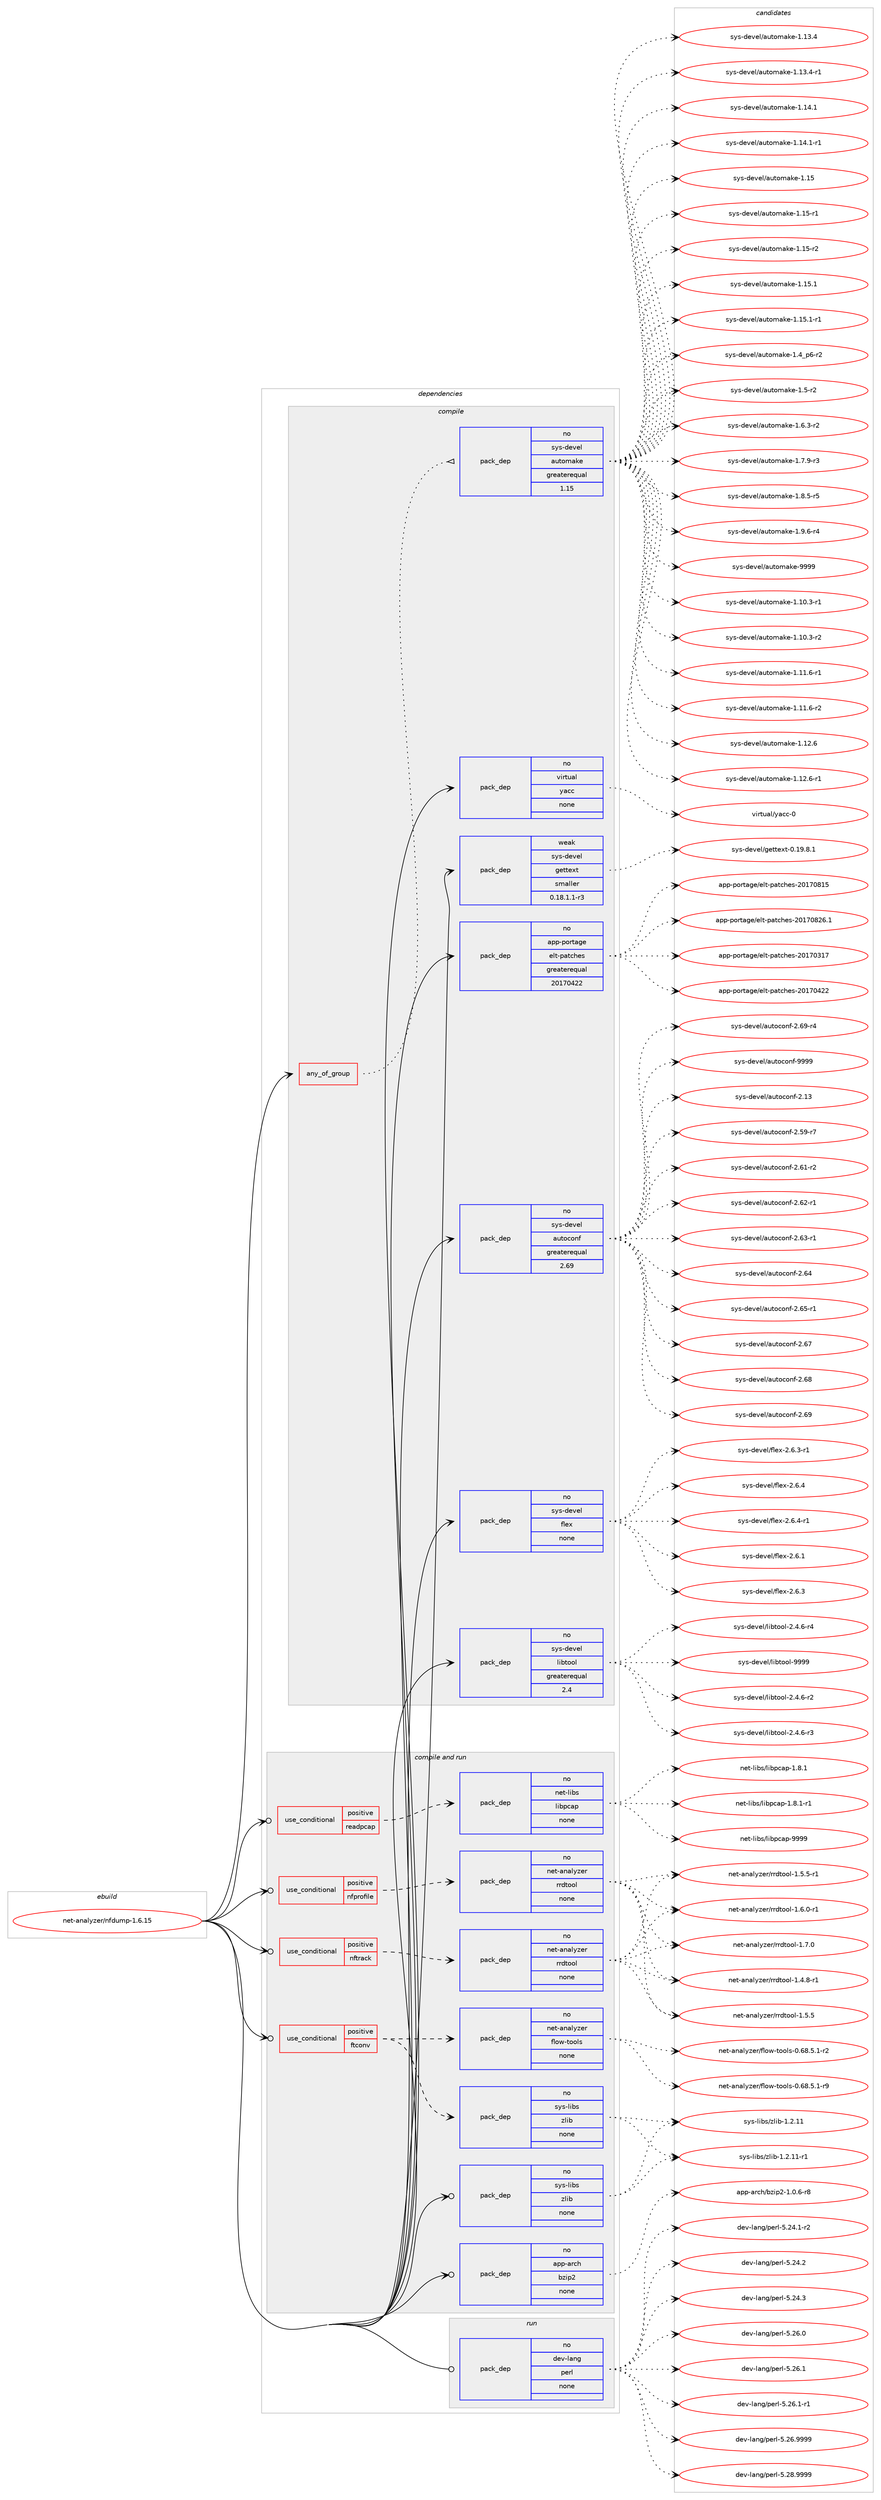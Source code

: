 digraph prolog {

# *************
# Graph options
# *************

newrank=true;
concentrate=true;
compound=true;
graph [rankdir=LR,fontname=Helvetica,fontsize=10,ranksep=1.5];#, ranksep=2.5, nodesep=0.2];
edge  [arrowhead=vee];
node  [fontname=Helvetica,fontsize=10];

# **********
# The ebuild
# **********

subgraph cluster_leftcol {
color=gray;
rank=same;
label=<<i>ebuild</i>>;
id [label="net-analyzer/nfdump-1.6.15", color=red, width=4, href="../net-analyzer/nfdump-1.6.15.svg"];
}

# ****************
# The dependencies
# ****************

subgraph cluster_midcol {
color=gray;
label=<<i>dependencies</i>>;
subgraph cluster_compile {
fillcolor="#eeeeee";
style=filled;
label=<<i>compile</i>>;
subgraph any6386 {
dependency402212 [label=<<TABLE BORDER="0" CELLBORDER="1" CELLSPACING="0" CELLPADDING="4"><TR><TD CELLPADDING="10">any_of_group</TD></TR></TABLE>>, shape=none, color=red];subgraph pack296433 {
dependency402213 [label=<<TABLE BORDER="0" CELLBORDER="1" CELLSPACING="0" CELLPADDING="4" WIDTH="220"><TR><TD ROWSPAN="6" CELLPADDING="30">pack_dep</TD></TR><TR><TD WIDTH="110">no</TD></TR><TR><TD>sys-devel</TD></TR><TR><TD>automake</TD></TR><TR><TD>greaterequal</TD></TR><TR><TD>1.15</TD></TR></TABLE>>, shape=none, color=blue];
}
dependency402212:e -> dependency402213:w [weight=20,style="dotted",arrowhead="oinv"];
}
id:e -> dependency402212:w [weight=20,style="solid",arrowhead="vee"];
subgraph pack296434 {
dependency402214 [label=<<TABLE BORDER="0" CELLBORDER="1" CELLSPACING="0" CELLPADDING="4" WIDTH="220"><TR><TD ROWSPAN="6" CELLPADDING="30">pack_dep</TD></TR><TR><TD WIDTH="110">no</TD></TR><TR><TD>app-portage</TD></TR><TR><TD>elt-patches</TD></TR><TR><TD>greaterequal</TD></TR><TR><TD>20170422</TD></TR></TABLE>>, shape=none, color=blue];
}
id:e -> dependency402214:w [weight=20,style="solid",arrowhead="vee"];
subgraph pack296435 {
dependency402215 [label=<<TABLE BORDER="0" CELLBORDER="1" CELLSPACING="0" CELLPADDING="4" WIDTH="220"><TR><TD ROWSPAN="6" CELLPADDING="30">pack_dep</TD></TR><TR><TD WIDTH="110">no</TD></TR><TR><TD>sys-devel</TD></TR><TR><TD>autoconf</TD></TR><TR><TD>greaterequal</TD></TR><TR><TD>2.69</TD></TR></TABLE>>, shape=none, color=blue];
}
id:e -> dependency402215:w [weight=20,style="solid",arrowhead="vee"];
subgraph pack296436 {
dependency402216 [label=<<TABLE BORDER="0" CELLBORDER="1" CELLSPACING="0" CELLPADDING="4" WIDTH="220"><TR><TD ROWSPAN="6" CELLPADDING="30">pack_dep</TD></TR><TR><TD WIDTH="110">no</TD></TR><TR><TD>sys-devel</TD></TR><TR><TD>flex</TD></TR><TR><TD>none</TD></TR><TR><TD></TD></TR></TABLE>>, shape=none, color=blue];
}
id:e -> dependency402216:w [weight=20,style="solid",arrowhead="vee"];
subgraph pack296437 {
dependency402217 [label=<<TABLE BORDER="0" CELLBORDER="1" CELLSPACING="0" CELLPADDING="4" WIDTH="220"><TR><TD ROWSPAN="6" CELLPADDING="30">pack_dep</TD></TR><TR><TD WIDTH="110">no</TD></TR><TR><TD>sys-devel</TD></TR><TR><TD>libtool</TD></TR><TR><TD>greaterequal</TD></TR><TR><TD>2.4</TD></TR></TABLE>>, shape=none, color=blue];
}
id:e -> dependency402217:w [weight=20,style="solid",arrowhead="vee"];
subgraph pack296438 {
dependency402218 [label=<<TABLE BORDER="0" CELLBORDER="1" CELLSPACING="0" CELLPADDING="4" WIDTH="220"><TR><TD ROWSPAN="6" CELLPADDING="30">pack_dep</TD></TR><TR><TD WIDTH="110">no</TD></TR><TR><TD>virtual</TD></TR><TR><TD>yacc</TD></TR><TR><TD>none</TD></TR><TR><TD></TD></TR></TABLE>>, shape=none, color=blue];
}
id:e -> dependency402218:w [weight=20,style="solid",arrowhead="vee"];
subgraph pack296439 {
dependency402219 [label=<<TABLE BORDER="0" CELLBORDER="1" CELLSPACING="0" CELLPADDING="4" WIDTH="220"><TR><TD ROWSPAN="6" CELLPADDING="30">pack_dep</TD></TR><TR><TD WIDTH="110">weak</TD></TR><TR><TD>sys-devel</TD></TR><TR><TD>gettext</TD></TR><TR><TD>smaller</TD></TR><TR><TD>0.18.1.1-r3</TD></TR></TABLE>>, shape=none, color=blue];
}
id:e -> dependency402219:w [weight=20,style="solid",arrowhead="vee"];
}
subgraph cluster_compileandrun {
fillcolor="#eeeeee";
style=filled;
label=<<i>compile and run</i>>;
subgraph cond99208 {
dependency402220 [label=<<TABLE BORDER="0" CELLBORDER="1" CELLSPACING="0" CELLPADDING="4"><TR><TD ROWSPAN="3" CELLPADDING="10">use_conditional</TD></TR><TR><TD>positive</TD></TR><TR><TD>ftconv</TD></TR></TABLE>>, shape=none, color=red];
subgraph pack296440 {
dependency402221 [label=<<TABLE BORDER="0" CELLBORDER="1" CELLSPACING="0" CELLPADDING="4" WIDTH="220"><TR><TD ROWSPAN="6" CELLPADDING="30">pack_dep</TD></TR><TR><TD WIDTH="110">no</TD></TR><TR><TD>sys-libs</TD></TR><TR><TD>zlib</TD></TR><TR><TD>none</TD></TR><TR><TD></TD></TR></TABLE>>, shape=none, color=blue];
}
dependency402220:e -> dependency402221:w [weight=20,style="dashed",arrowhead="vee"];
subgraph pack296441 {
dependency402222 [label=<<TABLE BORDER="0" CELLBORDER="1" CELLSPACING="0" CELLPADDING="4" WIDTH="220"><TR><TD ROWSPAN="6" CELLPADDING="30">pack_dep</TD></TR><TR><TD WIDTH="110">no</TD></TR><TR><TD>net-analyzer</TD></TR><TR><TD>flow-tools</TD></TR><TR><TD>none</TD></TR><TR><TD></TD></TR></TABLE>>, shape=none, color=blue];
}
dependency402220:e -> dependency402222:w [weight=20,style="dashed",arrowhead="vee"];
}
id:e -> dependency402220:w [weight=20,style="solid",arrowhead="odotvee"];
subgraph cond99209 {
dependency402223 [label=<<TABLE BORDER="0" CELLBORDER="1" CELLSPACING="0" CELLPADDING="4"><TR><TD ROWSPAN="3" CELLPADDING="10">use_conditional</TD></TR><TR><TD>positive</TD></TR><TR><TD>nfprofile</TD></TR></TABLE>>, shape=none, color=red];
subgraph pack296442 {
dependency402224 [label=<<TABLE BORDER="0" CELLBORDER="1" CELLSPACING="0" CELLPADDING="4" WIDTH="220"><TR><TD ROWSPAN="6" CELLPADDING="30">pack_dep</TD></TR><TR><TD WIDTH="110">no</TD></TR><TR><TD>net-analyzer</TD></TR><TR><TD>rrdtool</TD></TR><TR><TD>none</TD></TR><TR><TD></TD></TR></TABLE>>, shape=none, color=blue];
}
dependency402223:e -> dependency402224:w [weight=20,style="dashed",arrowhead="vee"];
}
id:e -> dependency402223:w [weight=20,style="solid",arrowhead="odotvee"];
subgraph cond99210 {
dependency402225 [label=<<TABLE BORDER="0" CELLBORDER="1" CELLSPACING="0" CELLPADDING="4"><TR><TD ROWSPAN="3" CELLPADDING="10">use_conditional</TD></TR><TR><TD>positive</TD></TR><TR><TD>nftrack</TD></TR></TABLE>>, shape=none, color=red];
subgraph pack296443 {
dependency402226 [label=<<TABLE BORDER="0" CELLBORDER="1" CELLSPACING="0" CELLPADDING="4" WIDTH="220"><TR><TD ROWSPAN="6" CELLPADDING="30">pack_dep</TD></TR><TR><TD WIDTH="110">no</TD></TR><TR><TD>net-analyzer</TD></TR><TR><TD>rrdtool</TD></TR><TR><TD>none</TD></TR><TR><TD></TD></TR></TABLE>>, shape=none, color=blue];
}
dependency402225:e -> dependency402226:w [weight=20,style="dashed",arrowhead="vee"];
}
id:e -> dependency402225:w [weight=20,style="solid",arrowhead="odotvee"];
subgraph cond99211 {
dependency402227 [label=<<TABLE BORDER="0" CELLBORDER="1" CELLSPACING="0" CELLPADDING="4"><TR><TD ROWSPAN="3" CELLPADDING="10">use_conditional</TD></TR><TR><TD>positive</TD></TR><TR><TD>readpcap</TD></TR></TABLE>>, shape=none, color=red];
subgraph pack296444 {
dependency402228 [label=<<TABLE BORDER="0" CELLBORDER="1" CELLSPACING="0" CELLPADDING="4" WIDTH="220"><TR><TD ROWSPAN="6" CELLPADDING="30">pack_dep</TD></TR><TR><TD WIDTH="110">no</TD></TR><TR><TD>net-libs</TD></TR><TR><TD>libpcap</TD></TR><TR><TD>none</TD></TR><TR><TD></TD></TR></TABLE>>, shape=none, color=blue];
}
dependency402227:e -> dependency402228:w [weight=20,style="dashed",arrowhead="vee"];
}
id:e -> dependency402227:w [weight=20,style="solid",arrowhead="odotvee"];
subgraph pack296445 {
dependency402229 [label=<<TABLE BORDER="0" CELLBORDER="1" CELLSPACING="0" CELLPADDING="4" WIDTH="220"><TR><TD ROWSPAN="6" CELLPADDING="30">pack_dep</TD></TR><TR><TD WIDTH="110">no</TD></TR><TR><TD>app-arch</TD></TR><TR><TD>bzip2</TD></TR><TR><TD>none</TD></TR><TR><TD></TD></TR></TABLE>>, shape=none, color=blue];
}
id:e -> dependency402229:w [weight=20,style="solid",arrowhead="odotvee"];
subgraph pack296446 {
dependency402230 [label=<<TABLE BORDER="0" CELLBORDER="1" CELLSPACING="0" CELLPADDING="4" WIDTH="220"><TR><TD ROWSPAN="6" CELLPADDING="30">pack_dep</TD></TR><TR><TD WIDTH="110">no</TD></TR><TR><TD>sys-libs</TD></TR><TR><TD>zlib</TD></TR><TR><TD>none</TD></TR><TR><TD></TD></TR></TABLE>>, shape=none, color=blue];
}
id:e -> dependency402230:w [weight=20,style="solid",arrowhead="odotvee"];
}
subgraph cluster_run {
fillcolor="#eeeeee";
style=filled;
label=<<i>run</i>>;
subgraph pack296447 {
dependency402231 [label=<<TABLE BORDER="0" CELLBORDER="1" CELLSPACING="0" CELLPADDING="4" WIDTH="220"><TR><TD ROWSPAN="6" CELLPADDING="30">pack_dep</TD></TR><TR><TD WIDTH="110">no</TD></TR><TR><TD>dev-lang</TD></TR><TR><TD>perl</TD></TR><TR><TD>none</TD></TR><TR><TD></TD></TR></TABLE>>, shape=none, color=blue];
}
id:e -> dependency402231:w [weight=20,style="solid",arrowhead="odot"];
}
}

# **************
# The candidates
# **************

subgraph cluster_choices {
rank=same;
color=gray;
label=<<i>candidates</i>>;

subgraph choice296433 {
color=black;
nodesep=1;
choice11512111545100101118101108479711711611110997107101454946494846514511449 [label="sys-devel/automake-1.10.3-r1", color=red, width=4,href="../sys-devel/automake-1.10.3-r1.svg"];
choice11512111545100101118101108479711711611110997107101454946494846514511450 [label="sys-devel/automake-1.10.3-r2", color=red, width=4,href="../sys-devel/automake-1.10.3-r2.svg"];
choice11512111545100101118101108479711711611110997107101454946494946544511449 [label="sys-devel/automake-1.11.6-r1", color=red, width=4,href="../sys-devel/automake-1.11.6-r1.svg"];
choice11512111545100101118101108479711711611110997107101454946494946544511450 [label="sys-devel/automake-1.11.6-r2", color=red, width=4,href="../sys-devel/automake-1.11.6-r2.svg"];
choice1151211154510010111810110847971171161111099710710145494649504654 [label="sys-devel/automake-1.12.6", color=red, width=4,href="../sys-devel/automake-1.12.6.svg"];
choice11512111545100101118101108479711711611110997107101454946495046544511449 [label="sys-devel/automake-1.12.6-r1", color=red, width=4,href="../sys-devel/automake-1.12.6-r1.svg"];
choice1151211154510010111810110847971171161111099710710145494649514652 [label="sys-devel/automake-1.13.4", color=red, width=4,href="../sys-devel/automake-1.13.4.svg"];
choice11512111545100101118101108479711711611110997107101454946495146524511449 [label="sys-devel/automake-1.13.4-r1", color=red, width=4,href="../sys-devel/automake-1.13.4-r1.svg"];
choice1151211154510010111810110847971171161111099710710145494649524649 [label="sys-devel/automake-1.14.1", color=red, width=4,href="../sys-devel/automake-1.14.1.svg"];
choice11512111545100101118101108479711711611110997107101454946495246494511449 [label="sys-devel/automake-1.14.1-r1", color=red, width=4,href="../sys-devel/automake-1.14.1-r1.svg"];
choice115121115451001011181011084797117116111109971071014549464953 [label="sys-devel/automake-1.15", color=red, width=4,href="../sys-devel/automake-1.15.svg"];
choice1151211154510010111810110847971171161111099710710145494649534511449 [label="sys-devel/automake-1.15-r1", color=red, width=4,href="../sys-devel/automake-1.15-r1.svg"];
choice1151211154510010111810110847971171161111099710710145494649534511450 [label="sys-devel/automake-1.15-r2", color=red, width=4,href="../sys-devel/automake-1.15-r2.svg"];
choice1151211154510010111810110847971171161111099710710145494649534649 [label="sys-devel/automake-1.15.1", color=red, width=4,href="../sys-devel/automake-1.15.1.svg"];
choice11512111545100101118101108479711711611110997107101454946495346494511449 [label="sys-devel/automake-1.15.1-r1", color=red, width=4,href="../sys-devel/automake-1.15.1-r1.svg"];
choice115121115451001011181011084797117116111109971071014549465295112544511450 [label="sys-devel/automake-1.4_p6-r2", color=red, width=4,href="../sys-devel/automake-1.4_p6-r2.svg"];
choice11512111545100101118101108479711711611110997107101454946534511450 [label="sys-devel/automake-1.5-r2", color=red, width=4,href="../sys-devel/automake-1.5-r2.svg"];
choice115121115451001011181011084797117116111109971071014549465446514511450 [label="sys-devel/automake-1.6.3-r2", color=red, width=4,href="../sys-devel/automake-1.6.3-r2.svg"];
choice115121115451001011181011084797117116111109971071014549465546574511451 [label="sys-devel/automake-1.7.9-r3", color=red, width=4,href="../sys-devel/automake-1.7.9-r3.svg"];
choice115121115451001011181011084797117116111109971071014549465646534511453 [label="sys-devel/automake-1.8.5-r5", color=red, width=4,href="../sys-devel/automake-1.8.5-r5.svg"];
choice115121115451001011181011084797117116111109971071014549465746544511452 [label="sys-devel/automake-1.9.6-r4", color=red, width=4,href="../sys-devel/automake-1.9.6-r4.svg"];
choice115121115451001011181011084797117116111109971071014557575757 [label="sys-devel/automake-9999", color=red, width=4,href="../sys-devel/automake-9999.svg"];
dependency402213:e -> choice11512111545100101118101108479711711611110997107101454946494846514511449:w [style=dotted,weight="100"];
dependency402213:e -> choice11512111545100101118101108479711711611110997107101454946494846514511450:w [style=dotted,weight="100"];
dependency402213:e -> choice11512111545100101118101108479711711611110997107101454946494946544511449:w [style=dotted,weight="100"];
dependency402213:e -> choice11512111545100101118101108479711711611110997107101454946494946544511450:w [style=dotted,weight="100"];
dependency402213:e -> choice1151211154510010111810110847971171161111099710710145494649504654:w [style=dotted,weight="100"];
dependency402213:e -> choice11512111545100101118101108479711711611110997107101454946495046544511449:w [style=dotted,weight="100"];
dependency402213:e -> choice1151211154510010111810110847971171161111099710710145494649514652:w [style=dotted,weight="100"];
dependency402213:e -> choice11512111545100101118101108479711711611110997107101454946495146524511449:w [style=dotted,weight="100"];
dependency402213:e -> choice1151211154510010111810110847971171161111099710710145494649524649:w [style=dotted,weight="100"];
dependency402213:e -> choice11512111545100101118101108479711711611110997107101454946495246494511449:w [style=dotted,weight="100"];
dependency402213:e -> choice115121115451001011181011084797117116111109971071014549464953:w [style=dotted,weight="100"];
dependency402213:e -> choice1151211154510010111810110847971171161111099710710145494649534511449:w [style=dotted,weight="100"];
dependency402213:e -> choice1151211154510010111810110847971171161111099710710145494649534511450:w [style=dotted,weight="100"];
dependency402213:e -> choice1151211154510010111810110847971171161111099710710145494649534649:w [style=dotted,weight="100"];
dependency402213:e -> choice11512111545100101118101108479711711611110997107101454946495346494511449:w [style=dotted,weight="100"];
dependency402213:e -> choice115121115451001011181011084797117116111109971071014549465295112544511450:w [style=dotted,weight="100"];
dependency402213:e -> choice11512111545100101118101108479711711611110997107101454946534511450:w [style=dotted,weight="100"];
dependency402213:e -> choice115121115451001011181011084797117116111109971071014549465446514511450:w [style=dotted,weight="100"];
dependency402213:e -> choice115121115451001011181011084797117116111109971071014549465546574511451:w [style=dotted,weight="100"];
dependency402213:e -> choice115121115451001011181011084797117116111109971071014549465646534511453:w [style=dotted,weight="100"];
dependency402213:e -> choice115121115451001011181011084797117116111109971071014549465746544511452:w [style=dotted,weight="100"];
dependency402213:e -> choice115121115451001011181011084797117116111109971071014557575757:w [style=dotted,weight="100"];
}
subgraph choice296434 {
color=black;
nodesep=1;
choice97112112451121111141169710310147101108116451129711699104101115455048495548514955 [label="app-portage/elt-patches-20170317", color=red, width=4,href="../app-portage/elt-patches-20170317.svg"];
choice97112112451121111141169710310147101108116451129711699104101115455048495548525050 [label="app-portage/elt-patches-20170422", color=red, width=4,href="../app-portage/elt-patches-20170422.svg"];
choice97112112451121111141169710310147101108116451129711699104101115455048495548564953 [label="app-portage/elt-patches-20170815", color=red, width=4,href="../app-portage/elt-patches-20170815.svg"];
choice971121124511211111411697103101471011081164511297116991041011154550484955485650544649 [label="app-portage/elt-patches-20170826.1", color=red, width=4,href="../app-portage/elt-patches-20170826.1.svg"];
dependency402214:e -> choice97112112451121111141169710310147101108116451129711699104101115455048495548514955:w [style=dotted,weight="100"];
dependency402214:e -> choice97112112451121111141169710310147101108116451129711699104101115455048495548525050:w [style=dotted,weight="100"];
dependency402214:e -> choice97112112451121111141169710310147101108116451129711699104101115455048495548564953:w [style=dotted,weight="100"];
dependency402214:e -> choice971121124511211111411697103101471011081164511297116991041011154550484955485650544649:w [style=dotted,weight="100"];
}
subgraph choice296435 {
color=black;
nodesep=1;
choice115121115451001011181011084797117116111991111101024550464951 [label="sys-devel/autoconf-2.13", color=red, width=4,href="../sys-devel/autoconf-2.13.svg"];
choice1151211154510010111810110847971171161119911111010245504653574511455 [label="sys-devel/autoconf-2.59-r7", color=red, width=4,href="../sys-devel/autoconf-2.59-r7.svg"];
choice1151211154510010111810110847971171161119911111010245504654494511450 [label="sys-devel/autoconf-2.61-r2", color=red, width=4,href="../sys-devel/autoconf-2.61-r2.svg"];
choice1151211154510010111810110847971171161119911111010245504654504511449 [label="sys-devel/autoconf-2.62-r1", color=red, width=4,href="../sys-devel/autoconf-2.62-r1.svg"];
choice1151211154510010111810110847971171161119911111010245504654514511449 [label="sys-devel/autoconf-2.63-r1", color=red, width=4,href="../sys-devel/autoconf-2.63-r1.svg"];
choice115121115451001011181011084797117116111991111101024550465452 [label="sys-devel/autoconf-2.64", color=red, width=4,href="../sys-devel/autoconf-2.64.svg"];
choice1151211154510010111810110847971171161119911111010245504654534511449 [label="sys-devel/autoconf-2.65-r1", color=red, width=4,href="../sys-devel/autoconf-2.65-r1.svg"];
choice115121115451001011181011084797117116111991111101024550465455 [label="sys-devel/autoconf-2.67", color=red, width=4,href="../sys-devel/autoconf-2.67.svg"];
choice115121115451001011181011084797117116111991111101024550465456 [label="sys-devel/autoconf-2.68", color=red, width=4,href="../sys-devel/autoconf-2.68.svg"];
choice115121115451001011181011084797117116111991111101024550465457 [label="sys-devel/autoconf-2.69", color=red, width=4,href="../sys-devel/autoconf-2.69.svg"];
choice1151211154510010111810110847971171161119911111010245504654574511452 [label="sys-devel/autoconf-2.69-r4", color=red, width=4,href="../sys-devel/autoconf-2.69-r4.svg"];
choice115121115451001011181011084797117116111991111101024557575757 [label="sys-devel/autoconf-9999", color=red, width=4,href="../sys-devel/autoconf-9999.svg"];
dependency402215:e -> choice115121115451001011181011084797117116111991111101024550464951:w [style=dotted,weight="100"];
dependency402215:e -> choice1151211154510010111810110847971171161119911111010245504653574511455:w [style=dotted,weight="100"];
dependency402215:e -> choice1151211154510010111810110847971171161119911111010245504654494511450:w [style=dotted,weight="100"];
dependency402215:e -> choice1151211154510010111810110847971171161119911111010245504654504511449:w [style=dotted,weight="100"];
dependency402215:e -> choice1151211154510010111810110847971171161119911111010245504654514511449:w [style=dotted,weight="100"];
dependency402215:e -> choice115121115451001011181011084797117116111991111101024550465452:w [style=dotted,weight="100"];
dependency402215:e -> choice1151211154510010111810110847971171161119911111010245504654534511449:w [style=dotted,weight="100"];
dependency402215:e -> choice115121115451001011181011084797117116111991111101024550465455:w [style=dotted,weight="100"];
dependency402215:e -> choice115121115451001011181011084797117116111991111101024550465456:w [style=dotted,weight="100"];
dependency402215:e -> choice115121115451001011181011084797117116111991111101024550465457:w [style=dotted,weight="100"];
dependency402215:e -> choice1151211154510010111810110847971171161119911111010245504654574511452:w [style=dotted,weight="100"];
dependency402215:e -> choice115121115451001011181011084797117116111991111101024557575757:w [style=dotted,weight="100"];
}
subgraph choice296436 {
color=black;
nodesep=1;
choice1151211154510010111810110847102108101120455046544649 [label="sys-devel/flex-2.6.1", color=red, width=4,href="../sys-devel/flex-2.6.1.svg"];
choice1151211154510010111810110847102108101120455046544651 [label="sys-devel/flex-2.6.3", color=red, width=4,href="../sys-devel/flex-2.6.3.svg"];
choice11512111545100101118101108471021081011204550465446514511449 [label="sys-devel/flex-2.6.3-r1", color=red, width=4,href="../sys-devel/flex-2.6.3-r1.svg"];
choice1151211154510010111810110847102108101120455046544652 [label="sys-devel/flex-2.6.4", color=red, width=4,href="../sys-devel/flex-2.6.4.svg"];
choice11512111545100101118101108471021081011204550465446524511449 [label="sys-devel/flex-2.6.4-r1", color=red, width=4,href="../sys-devel/flex-2.6.4-r1.svg"];
dependency402216:e -> choice1151211154510010111810110847102108101120455046544649:w [style=dotted,weight="100"];
dependency402216:e -> choice1151211154510010111810110847102108101120455046544651:w [style=dotted,weight="100"];
dependency402216:e -> choice11512111545100101118101108471021081011204550465446514511449:w [style=dotted,weight="100"];
dependency402216:e -> choice1151211154510010111810110847102108101120455046544652:w [style=dotted,weight="100"];
dependency402216:e -> choice11512111545100101118101108471021081011204550465446524511449:w [style=dotted,weight="100"];
}
subgraph choice296437 {
color=black;
nodesep=1;
choice1151211154510010111810110847108105981161111111084550465246544511450 [label="sys-devel/libtool-2.4.6-r2", color=red, width=4,href="../sys-devel/libtool-2.4.6-r2.svg"];
choice1151211154510010111810110847108105981161111111084550465246544511451 [label="sys-devel/libtool-2.4.6-r3", color=red, width=4,href="../sys-devel/libtool-2.4.6-r3.svg"];
choice1151211154510010111810110847108105981161111111084550465246544511452 [label="sys-devel/libtool-2.4.6-r4", color=red, width=4,href="../sys-devel/libtool-2.4.6-r4.svg"];
choice1151211154510010111810110847108105981161111111084557575757 [label="sys-devel/libtool-9999", color=red, width=4,href="../sys-devel/libtool-9999.svg"];
dependency402217:e -> choice1151211154510010111810110847108105981161111111084550465246544511450:w [style=dotted,weight="100"];
dependency402217:e -> choice1151211154510010111810110847108105981161111111084550465246544511451:w [style=dotted,weight="100"];
dependency402217:e -> choice1151211154510010111810110847108105981161111111084550465246544511452:w [style=dotted,weight="100"];
dependency402217:e -> choice1151211154510010111810110847108105981161111111084557575757:w [style=dotted,weight="100"];
}
subgraph choice296438 {
color=black;
nodesep=1;
choice11810511411611797108471219799994548 [label="virtual/yacc-0", color=red, width=4,href="../virtual/yacc-0.svg"];
dependency402218:e -> choice11810511411611797108471219799994548:w [style=dotted,weight="100"];
}
subgraph choice296439 {
color=black;
nodesep=1;
choice1151211154510010111810110847103101116116101120116454846495746564649 [label="sys-devel/gettext-0.19.8.1", color=red, width=4,href="../sys-devel/gettext-0.19.8.1.svg"];
dependency402219:e -> choice1151211154510010111810110847103101116116101120116454846495746564649:w [style=dotted,weight="100"];
}
subgraph choice296440 {
color=black;
nodesep=1;
choice1151211154510810598115471221081059845494650464949 [label="sys-libs/zlib-1.2.11", color=red, width=4,href="../sys-libs/zlib-1.2.11.svg"];
choice11512111545108105981154712210810598454946504649494511449 [label="sys-libs/zlib-1.2.11-r1", color=red, width=4,href="../sys-libs/zlib-1.2.11-r1.svg"];
dependency402221:e -> choice1151211154510810598115471221081059845494650464949:w [style=dotted,weight="100"];
dependency402221:e -> choice11512111545108105981154712210810598454946504649494511449:w [style=dotted,weight="100"];
}
subgraph choice296441 {
color=black;
nodesep=1;
choice11010111645971109710812112210111447102108111119451161111111081154548465456465346494511450 [label="net-analyzer/flow-tools-0.68.5.1-r2", color=red, width=4,href="../net-analyzer/flow-tools-0.68.5.1-r2.svg"];
choice11010111645971109710812112210111447102108111119451161111111081154548465456465346494511457 [label="net-analyzer/flow-tools-0.68.5.1-r9", color=red, width=4,href="../net-analyzer/flow-tools-0.68.5.1-r9.svg"];
dependency402222:e -> choice11010111645971109710812112210111447102108111119451161111111081154548465456465346494511450:w [style=dotted,weight="100"];
dependency402222:e -> choice11010111645971109710812112210111447102108111119451161111111081154548465456465346494511457:w [style=dotted,weight="100"];
}
subgraph choice296442 {
color=black;
nodesep=1;
choice110101116459711097108121122101114471141141001161111111084549465246564511449 [label="net-analyzer/rrdtool-1.4.8-r1", color=red, width=4,href="../net-analyzer/rrdtool-1.4.8-r1.svg"];
choice11010111645971109710812112210111447114114100116111111108454946534653 [label="net-analyzer/rrdtool-1.5.5", color=red, width=4,href="../net-analyzer/rrdtool-1.5.5.svg"];
choice110101116459711097108121122101114471141141001161111111084549465346534511449 [label="net-analyzer/rrdtool-1.5.5-r1", color=red, width=4,href="../net-analyzer/rrdtool-1.5.5-r1.svg"];
choice110101116459711097108121122101114471141141001161111111084549465446484511449 [label="net-analyzer/rrdtool-1.6.0-r1", color=red, width=4,href="../net-analyzer/rrdtool-1.6.0-r1.svg"];
choice11010111645971109710812112210111447114114100116111111108454946554648 [label="net-analyzer/rrdtool-1.7.0", color=red, width=4,href="../net-analyzer/rrdtool-1.7.0.svg"];
dependency402224:e -> choice110101116459711097108121122101114471141141001161111111084549465246564511449:w [style=dotted,weight="100"];
dependency402224:e -> choice11010111645971109710812112210111447114114100116111111108454946534653:w [style=dotted,weight="100"];
dependency402224:e -> choice110101116459711097108121122101114471141141001161111111084549465346534511449:w [style=dotted,weight="100"];
dependency402224:e -> choice110101116459711097108121122101114471141141001161111111084549465446484511449:w [style=dotted,weight="100"];
dependency402224:e -> choice11010111645971109710812112210111447114114100116111111108454946554648:w [style=dotted,weight="100"];
}
subgraph choice296443 {
color=black;
nodesep=1;
choice110101116459711097108121122101114471141141001161111111084549465246564511449 [label="net-analyzer/rrdtool-1.4.8-r1", color=red, width=4,href="../net-analyzer/rrdtool-1.4.8-r1.svg"];
choice11010111645971109710812112210111447114114100116111111108454946534653 [label="net-analyzer/rrdtool-1.5.5", color=red, width=4,href="../net-analyzer/rrdtool-1.5.5.svg"];
choice110101116459711097108121122101114471141141001161111111084549465346534511449 [label="net-analyzer/rrdtool-1.5.5-r1", color=red, width=4,href="../net-analyzer/rrdtool-1.5.5-r1.svg"];
choice110101116459711097108121122101114471141141001161111111084549465446484511449 [label="net-analyzer/rrdtool-1.6.0-r1", color=red, width=4,href="../net-analyzer/rrdtool-1.6.0-r1.svg"];
choice11010111645971109710812112210111447114114100116111111108454946554648 [label="net-analyzer/rrdtool-1.7.0", color=red, width=4,href="../net-analyzer/rrdtool-1.7.0.svg"];
dependency402226:e -> choice110101116459711097108121122101114471141141001161111111084549465246564511449:w [style=dotted,weight="100"];
dependency402226:e -> choice11010111645971109710812112210111447114114100116111111108454946534653:w [style=dotted,weight="100"];
dependency402226:e -> choice110101116459711097108121122101114471141141001161111111084549465346534511449:w [style=dotted,weight="100"];
dependency402226:e -> choice110101116459711097108121122101114471141141001161111111084549465446484511449:w [style=dotted,weight="100"];
dependency402226:e -> choice11010111645971109710812112210111447114114100116111111108454946554648:w [style=dotted,weight="100"];
}
subgraph choice296444 {
color=black;
nodesep=1;
choice110101116451081059811547108105981129997112454946564649 [label="net-libs/libpcap-1.8.1", color=red, width=4,href="../net-libs/libpcap-1.8.1.svg"];
choice1101011164510810598115471081059811299971124549465646494511449 [label="net-libs/libpcap-1.8.1-r1", color=red, width=4,href="../net-libs/libpcap-1.8.1-r1.svg"];
choice1101011164510810598115471081059811299971124557575757 [label="net-libs/libpcap-9999", color=red, width=4,href="../net-libs/libpcap-9999.svg"];
dependency402228:e -> choice110101116451081059811547108105981129997112454946564649:w [style=dotted,weight="100"];
dependency402228:e -> choice1101011164510810598115471081059811299971124549465646494511449:w [style=dotted,weight="100"];
dependency402228:e -> choice1101011164510810598115471081059811299971124557575757:w [style=dotted,weight="100"];
}
subgraph choice296445 {
color=black;
nodesep=1;
choice971121124597114991044798122105112504549464846544511456 [label="app-arch/bzip2-1.0.6-r8", color=red, width=4,href="../app-arch/bzip2-1.0.6-r8.svg"];
dependency402229:e -> choice971121124597114991044798122105112504549464846544511456:w [style=dotted,weight="100"];
}
subgraph choice296446 {
color=black;
nodesep=1;
choice1151211154510810598115471221081059845494650464949 [label="sys-libs/zlib-1.2.11", color=red, width=4,href="../sys-libs/zlib-1.2.11.svg"];
choice11512111545108105981154712210810598454946504649494511449 [label="sys-libs/zlib-1.2.11-r1", color=red, width=4,href="../sys-libs/zlib-1.2.11-r1.svg"];
dependency402230:e -> choice1151211154510810598115471221081059845494650464949:w [style=dotted,weight="100"];
dependency402230:e -> choice11512111545108105981154712210810598454946504649494511449:w [style=dotted,weight="100"];
}
subgraph choice296447 {
color=black;
nodesep=1;
choice100101118451089711010347112101114108455346505246494511450 [label="dev-lang/perl-5.24.1-r2", color=red, width=4,href="../dev-lang/perl-5.24.1-r2.svg"];
choice10010111845108971101034711210111410845534650524650 [label="dev-lang/perl-5.24.2", color=red, width=4,href="../dev-lang/perl-5.24.2.svg"];
choice10010111845108971101034711210111410845534650524651 [label="dev-lang/perl-5.24.3", color=red, width=4,href="../dev-lang/perl-5.24.3.svg"];
choice10010111845108971101034711210111410845534650544648 [label="dev-lang/perl-5.26.0", color=red, width=4,href="../dev-lang/perl-5.26.0.svg"];
choice10010111845108971101034711210111410845534650544649 [label="dev-lang/perl-5.26.1", color=red, width=4,href="../dev-lang/perl-5.26.1.svg"];
choice100101118451089711010347112101114108455346505446494511449 [label="dev-lang/perl-5.26.1-r1", color=red, width=4,href="../dev-lang/perl-5.26.1-r1.svg"];
choice10010111845108971101034711210111410845534650544657575757 [label="dev-lang/perl-5.26.9999", color=red, width=4,href="../dev-lang/perl-5.26.9999.svg"];
choice10010111845108971101034711210111410845534650564657575757 [label="dev-lang/perl-5.28.9999", color=red, width=4,href="../dev-lang/perl-5.28.9999.svg"];
dependency402231:e -> choice100101118451089711010347112101114108455346505246494511450:w [style=dotted,weight="100"];
dependency402231:e -> choice10010111845108971101034711210111410845534650524650:w [style=dotted,weight="100"];
dependency402231:e -> choice10010111845108971101034711210111410845534650524651:w [style=dotted,weight="100"];
dependency402231:e -> choice10010111845108971101034711210111410845534650544648:w [style=dotted,weight="100"];
dependency402231:e -> choice10010111845108971101034711210111410845534650544649:w [style=dotted,weight="100"];
dependency402231:e -> choice100101118451089711010347112101114108455346505446494511449:w [style=dotted,weight="100"];
dependency402231:e -> choice10010111845108971101034711210111410845534650544657575757:w [style=dotted,weight="100"];
dependency402231:e -> choice10010111845108971101034711210111410845534650564657575757:w [style=dotted,weight="100"];
}
}

}
